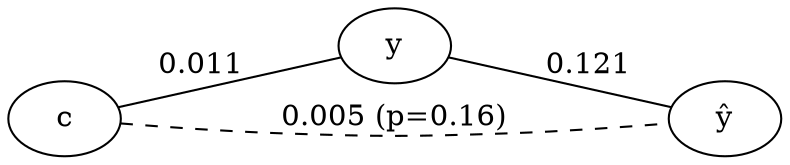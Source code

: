 graph {
	rankdir=LR
	c [label=c]
	y [label=y]
	yhat [label=<y&#770;>]
	c -- yhat [label="0.005 (p=0.16)" style=dashed]
	c -- y [label=0.011]
	y -- yhat [label=0.121]
}
